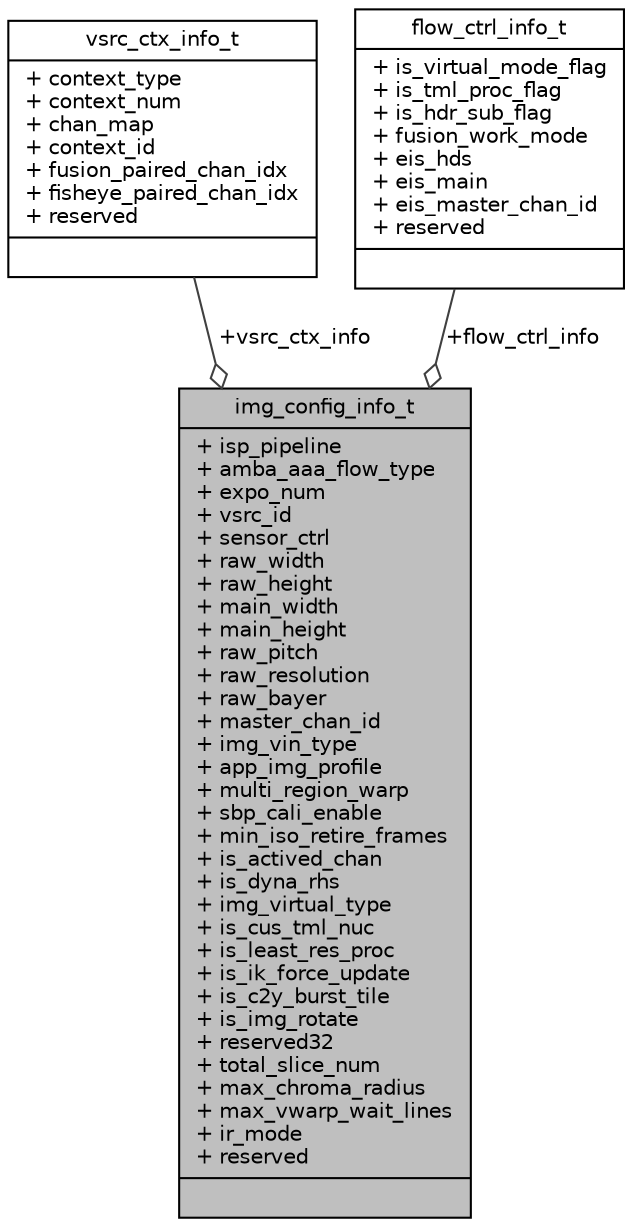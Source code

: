 digraph "img_config_info_t"
{
 // INTERACTIVE_SVG=YES
 // LATEX_PDF_SIZE
  bgcolor="transparent";
  edge [fontname="Helvetica",fontsize="10",labelfontname="Helvetica",labelfontsize="10"];
  node [fontname="Helvetica",fontsize="10",shape=record];
  Node1 [label="{img_config_info_t\n|+ isp_pipeline\l+ amba_aaa_flow_type\l+ expo_num\l+ vsrc_id\l+ sensor_ctrl\l+ raw_width\l+ raw_height\l+ main_width\l+ main_height\l+ raw_pitch\l+ raw_resolution\l+ raw_bayer\l+ master_chan_id\l+ img_vin_type\l+ app_img_profile\l+ multi_region_warp\l+ sbp_cali_enable\l+ min_iso_retire_frames\l+ is_actived_chan\l+ is_dyna_rhs\l+ img_virtual_type\l+ is_cus_tml_nuc\l+ is_least_res_proc\l+ is_ik_force_update\l+ is_c2y_burst_tile\l+ is_img_rotate\l+ reserved32\l+ total_slice_num\l+ max_chroma_radius\l+ max_vwarp_wait_lines\l+ ir_mode\l+ reserved\l|}",height=0.2,width=0.4,color="black", fillcolor="grey75", style="filled", fontcolor="black",tooltip=" "];
  Node2 -> Node1 [color="grey25",fontsize="10",style="solid",label=" +vsrc_ctx_info" ,arrowhead="odiamond",fontname="Helvetica"];
  Node2 [label="{vsrc_ctx_info_t\n|+ context_type\l+ context_num\l+ chan_map\l+ context_id\l+ fusion_paired_chan_idx\l+ fisheye_paired_chan_idx\l+ reserved\l|}",height=0.2,width=0.4,color="black",URL="$d6/d18/structvsrc__ctx__info__t.html",tooltip="Description of image configuration information."];
  Node3 -> Node1 [color="grey25",fontsize="10",style="solid",label=" +flow_ctrl_info" ,arrowhead="odiamond",fontname="Helvetica"];
  Node3 [label="{flow_ctrl_info_t\n|+ is_virtual_mode_flag\l+ is_tml_proc_flag\l+ is_hdr_sub_flag\l+ fusion_work_mode\l+ eis_hds\l+ eis_main\l+ eis_master_chan_id\l+ reserved\l|}",height=0.2,width=0.4,color="black",URL="$d7/d1e/structflow__ctrl__info__t.html",tooltip=" "];
}
